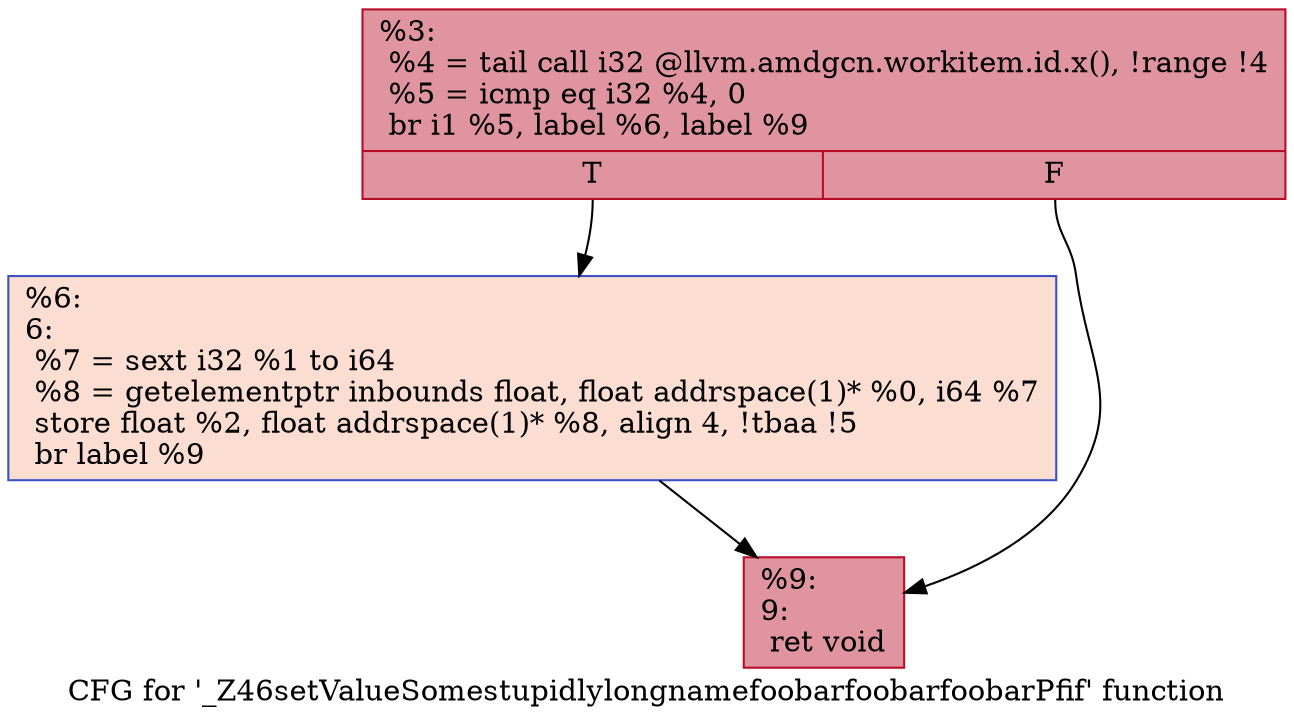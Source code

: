 digraph "CFG for '_Z46setValueSomestupidlylongnamefoobarfoobarfoobarPfif' function" {
	label="CFG for '_Z46setValueSomestupidlylongnamefoobarfoobarfoobarPfif' function";

	Node0x50b4cf0 [shape=record,color="#b70d28ff", style=filled, fillcolor="#b70d2870",label="{%3:\l  %4 = tail call i32 @llvm.amdgcn.workitem.id.x(), !range !4\l  %5 = icmp eq i32 %4, 0\l  br i1 %5, label %6, label %9\l|{<s0>T|<s1>F}}"];
	Node0x50b4cf0:s0 -> Node0x50b24a0;
	Node0x50b4cf0:s1 -> Node0x50b61a0;
	Node0x50b24a0 [shape=record,color="#3d50c3ff", style=filled, fillcolor="#f7b39670",label="{%6:\l6:                                                \l  %7 = sext i32 %1 to i64\l  %8 = getelementptr inbounds float, float addrspace(1)* %0, i64 %7\l  store float %2, float addrspace(1)* %8, align 4, !tbaa !5\l  br label %9\l}"];
	Node0x50b24a0 -> Node0x50b61a0;
	Node0x50b61a0 [shape=record,color="#b70d28ff", style=filled, fillcolor="#b70d2870",label="{%9:\l9:                                                \l  ret void\l}"];
}

